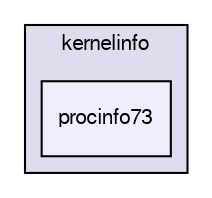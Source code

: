 digraph G {
  bgcolor=transparent;
  compound=true
  node [ fontsize="10", fontname="FreeSans"];
  edge [ labelfontsize="10", labelfontname="FreeSans"];
  subgraph clusterdir_fbd033cf0f173bdd94f5b5329bc47d78 {
    graph [ bgcolor="#ddddee", pencolor="black", label="kernelinfo" fontname="FreeSans", fontsize="10", URL="dir_fbd033cf0f173bdd94f5b5329bc47d78.html"]
  dir_d7b70b599f8054119132a4a36430c34c [shape=box, label="procinfo73", style="filled", fillcolor="#eeeeff", pencolor="black", URL="dir_d7b70b599f8054119132a4a36430c34c.html"];
  }
}
